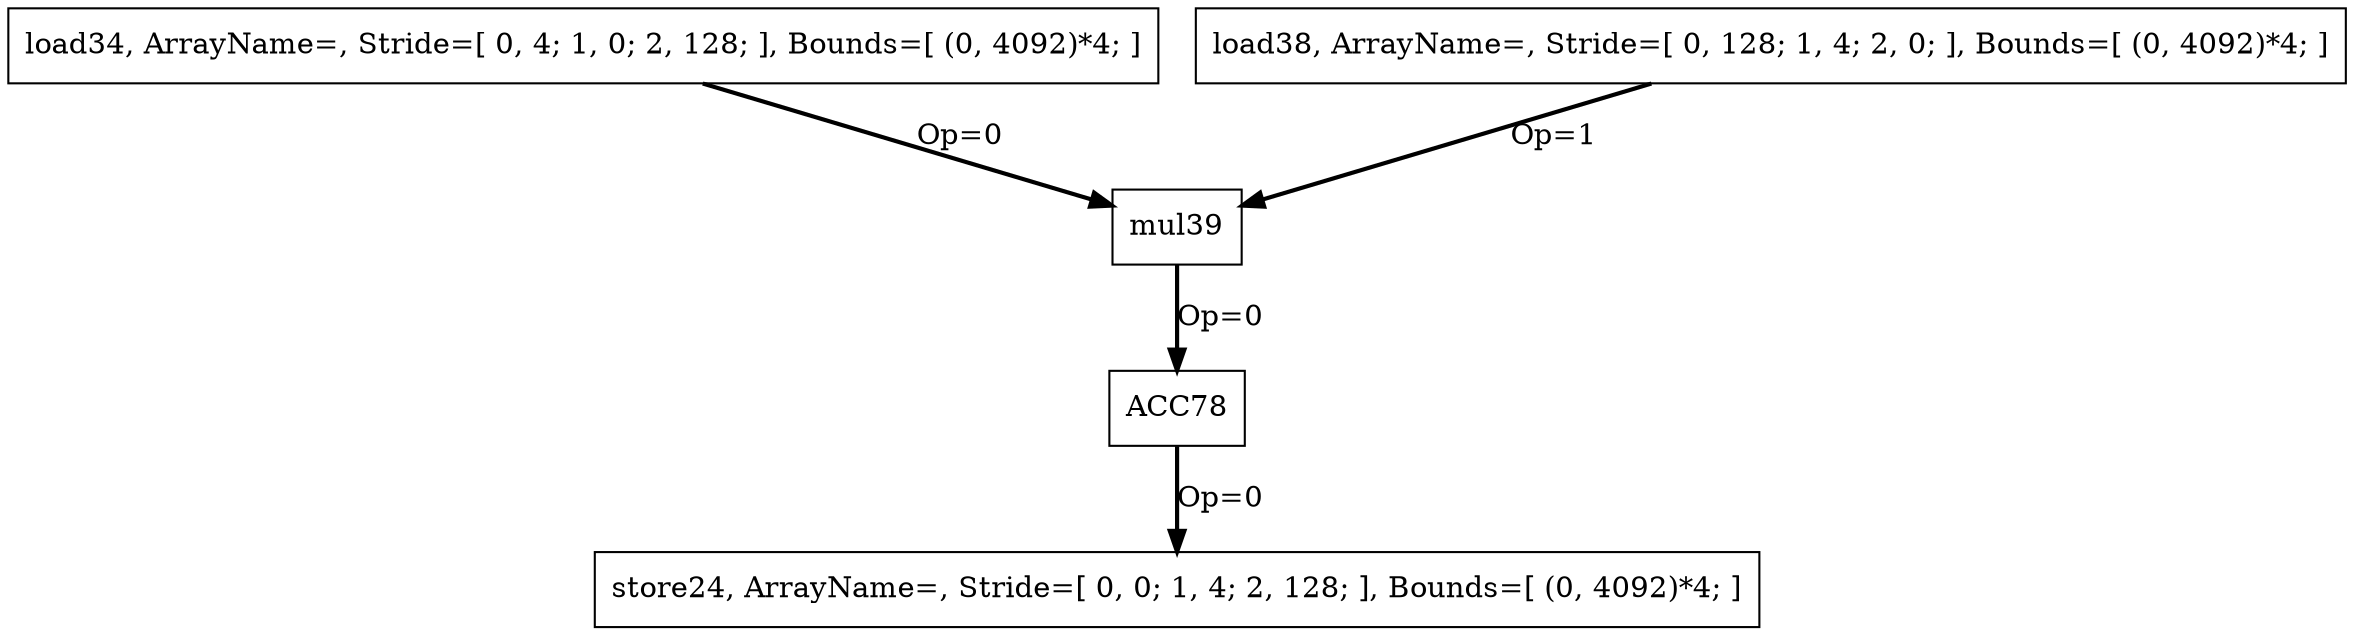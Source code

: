 Digraph G {
store24[label = "store24, ArrayName=, Stride=[ 0, 0; 1, 4; 2, 128; ], Bounds=[ (0, 4092)*4; ]", shape = box, color = black];
load34[label = "load34, ArrayName=, Stride=[ 0, 4; 1, 0; 2, 128; ], Bounds=[ (0, 4092)*4; ]", shape = box, color = black];
load38[label = "load38, ArrayName=, Stride=[ 0, 128; 1, 4; 2, 0; ], Bounds=[ (0, 4092)*4; ]", shape = box, color = black];
mul39[label = "mul39", shape = box, color = black];
ACC78[label = "ACC78", shape = box, color = black];
load34 -> mul39[color = black, style = bold, label = "Op=0"];
load38 -> mul39[color = black, style = bold, label = "Op=1"];
ACC78 -> store24[color = black, style = bold, label = "Op=0"];
mul39 -> ACC78[color = black, style = bold, label = "Op=0"];
}
